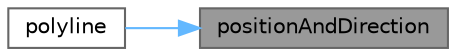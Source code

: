digraph "positionAndDirection"
{
 // LATEX_PDF_SIZE
  bgcolor="transparent";
  edge [fontname=Helvetica,fontsize=10,labelfontname=Helvetica,labelfontsize=10];
  node [fontname=Helvetica,fontsize=10,shape=box,height=0.2,width=0.4];
  rankdir="RL";
  Node1 [id="Node000001",label="positionAndDirection",height=0.2,width=0.4,color="gray40", fillcolor="grey60", style="filled", fontcolor="black",tooltip=" "];
  Node1 -> Node2 [id="edge1_Node000001_Node000002",dir="back",color="steelblue1",style="solid",tooltip=" "];
  Node2 [id="Node000002",label="polyline",height=0.2,width=0.4,color="grey40", fillcolor="white", style="filled",URL="$classFoam_1_1extrudeModels_1_1polyline.html#a5f1aa5d2928fc223ec412289e8fbfdf6",tooltip=" "];
}
